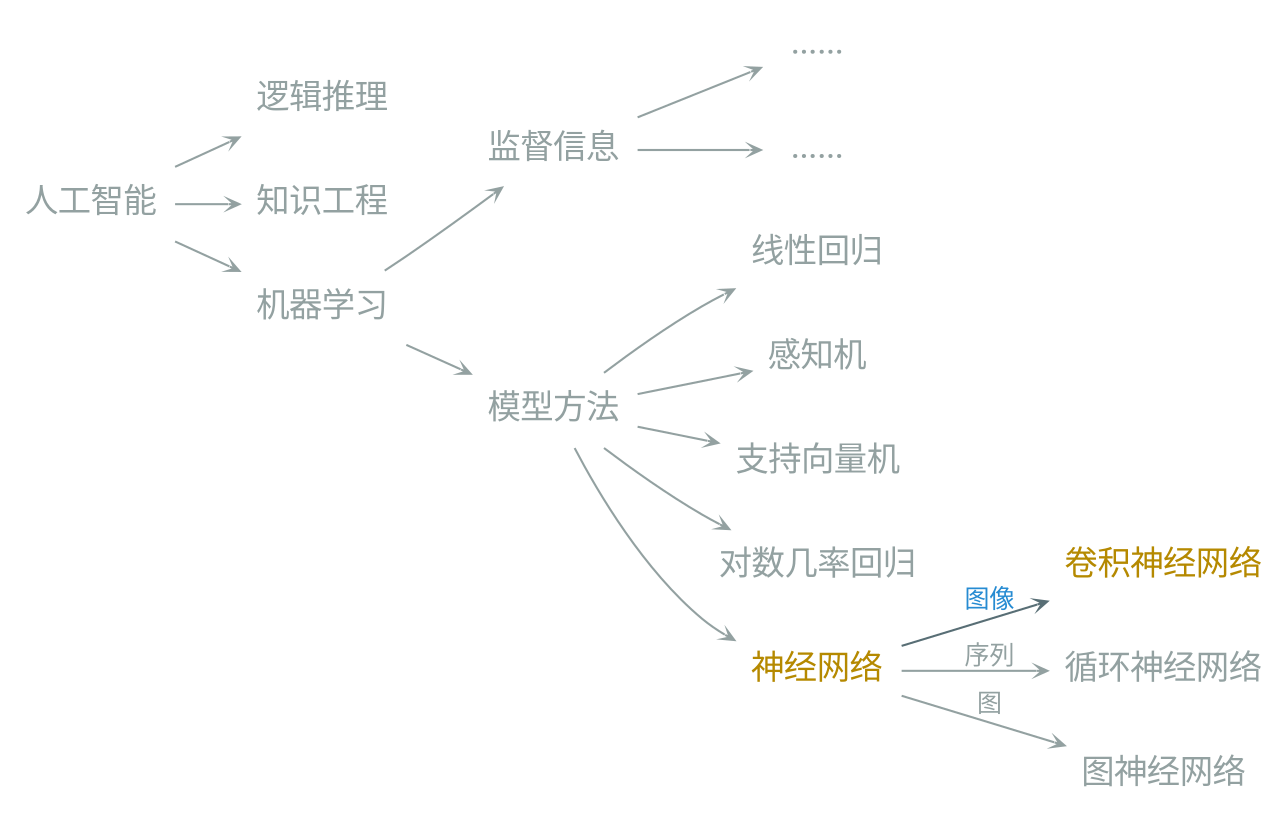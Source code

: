 digraph g {
    graph [nodesep=0.2, ranksep=0.4]
    rankdir=LR
    node [shape=plaintext fontname="EBG,fzlz" fontcolor="#93a1a1" fontsize=16]
    edge [arrowhead=vee fontname="EBG,fzlz" color="#93a1a1" fontcolor="#268bd2" fontsize=12 arrowsize=0.5]
    bgcolor="transparent"

    人工智能 -> {逻辑推理, 知识工程, 机器学习}

    node [fontcolor="#93a1a1"]

    A [label="……"]
    B [label="……"]

    机器学习 -> 监督信息 -> {A, B}

    机器学习 -> 模型方法 -> {线性回归, 感知机, 支持向量机, 对数几率回归}

    node [fontcolor="#b58900"]

    模型方法 -> 神经网络

    edge [color="#586e75" fontcolor="#268bd2"]

    神经网络 -> 卷积神经网络 [label="图像"]

    node [fontcolor="#93a1a1"]
    edge [color="#93a1a1" fontcolor="#93a1a1"]

    神经网络 -> 循环神经网络 [label="序列"]
    神经网络 -> 图神经网络 [label="图"]
}